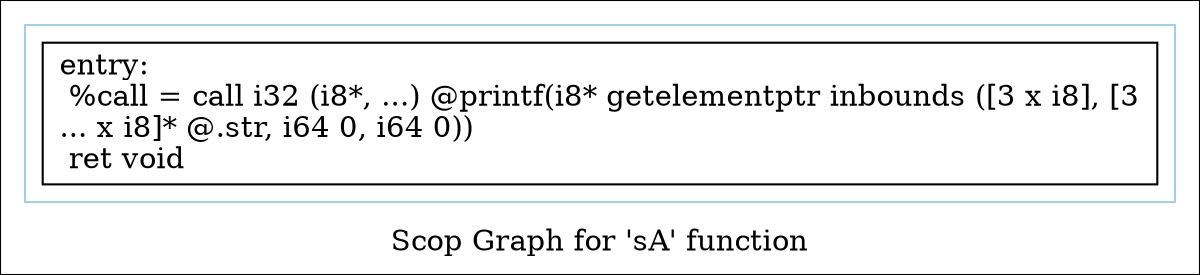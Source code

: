 digraph "Scop Graph for 'sA' function" {
	label="Scop Graph for 'sA' function";

	Node0x1017510 [shape=record,label="{entry:\l  %call = call i32 (i8*, ...) @printf(i8* getelementptr inbounds ([3 x i8], [3\l... x i8]* @.str, i64 0, i64 0))\l  ret void\l}"];
	colorscheme = "paired12"
        subgraph cluster_0xfec490 {
          label = "";
          style = solid;
          color = 1
          Node0x1017510;
        }
}
